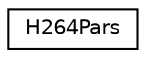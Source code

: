 digraph "Graphical Class Hierarchy"
{
  edge [fontname="Helvetica",fontsize="10",labelfontname="Helvetica",labelfontsize="10"];
  node [fontname="Helvetica",fontsize="10",shape=record];
  rankdir="LR";
  Node0 [label="H264Pars",height=0.2,width=0.4,color="black", fillcolor="white", style="filled",URL="$structH264Pars.html"];
}
